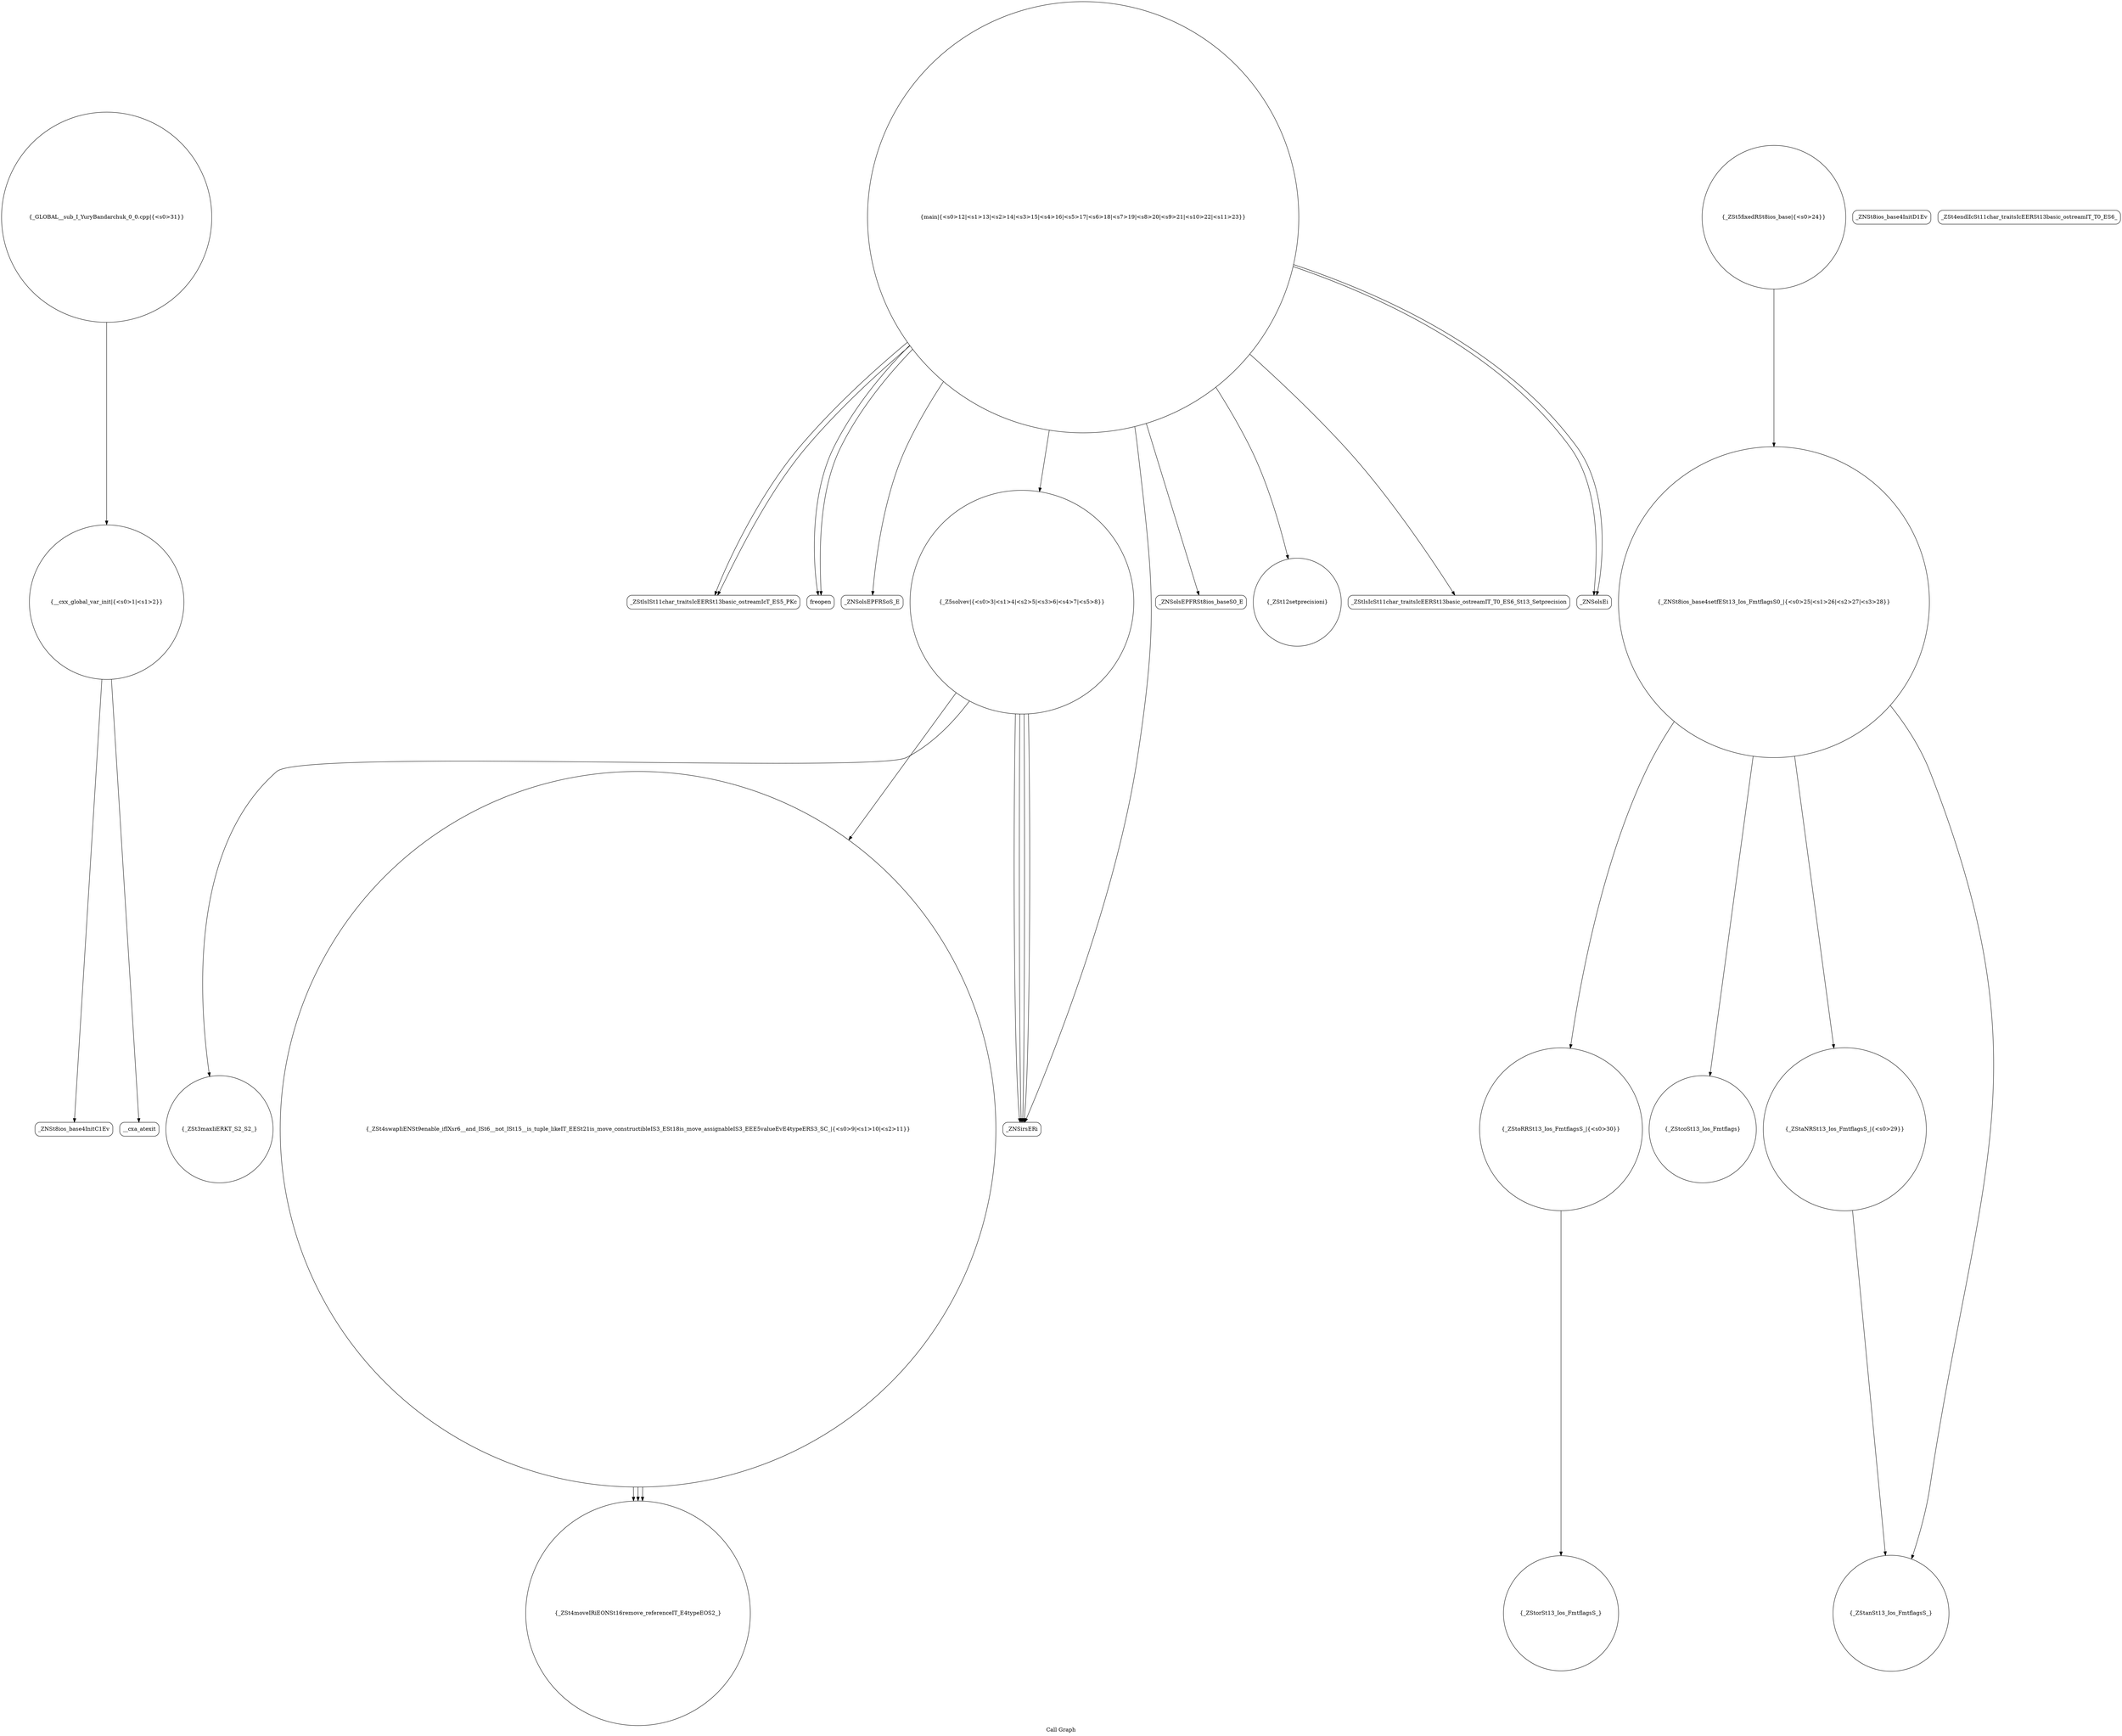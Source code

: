 digraph "Call Graph" {
	label="Call Graph";

	Node0x5590cbb7b6e0 [shape=record,shape=circle,label="{__cxx_global_var_init|{<s0>1|<s1>2}}"];
	Node0x5590cbb7b6e0:s0 -> Node0x5590cbb7bb70[color=black];
	Node0x5590cbb7b6e0:s1 -> Node0x5590cbb7bc70[color=black];
	Node0x5590cbb7be70 [shape=record,shape=circle,label="{_ZSt3maxIiERKT_S2_S2_}"];
	Node0x5590cbb7c1f0 [shape=record,shape=Mrecord,label="{_ZStlsISt11char_traitsIcEERSt13basic_ostreamIcT_ES5_PKc}"];
	Node0x5590cbb7c570 [shape=record,shape=circle,label="{_ZStoRRSt13_Ios_FmtflagsS_|{<s0>30}}"];
	Node0x5590cbb7c570:s0 -> Node0x5590cbb7c670[color=black];
	Node0x5590cbb7bbf0 [shape=record,shape=Mrecord,label="{_ZNSt8ios_base4InitD1Ev}"];
	Node0x5590cbb7bf70 [shape=record,shape=Mrecord,label="{freopen}"];
	Node0x5590cbb7c2f0 [shape=record,shape=Mrecord,label="{_ZNSolsEPFRSoS_E}"];
	Node0x5590cbb7c670 [shape=record,shape=circle,label="{_ZStorSt13_Ios_FmtflagsS_}"];
	Node0x5590cbb7bcf0 [shape=record,shape=circle,label="{_Z5solvev|{<s0>3|<s1>4|<s2>5|<s3>6|<s4>7|<s5>8}}"];
	Node0x5590cbb7bcf0:s0 -> Node0x5590cbb7bd70[color=black];
	Node0x5590cbb7bcf0:s1 -> Node0x5590cbb7bd70[color=black];
	Node0x5590cbb7bcf0:s2 -> Node0x5590cbb7bd70[color=black];
	Node0x5590cbb7bcf0:s3 -> Node0x5590cbb7bd70[color=black];
	Node0x5590cbb7bcf0:s4 -> Node0x5590cbb7bdf0[color=black];
	Node0x5590cbb7bcf0:s5 -> Node0x5590cbb7be70[color=black];
	Node0x5590cbb7c070 [shape=record,shape=Mrecord,label="{_ZNSolsEPFRSt8ios_baseS0_E}"];
	Node0x5590cbb7c3f0 [shape=record,shape=circle,label="{_ZNSt8ios_base4setfESt13_Ios_FmtflagsS0_|{<s0>25|<s1>26|<s2>27|<s3>28}}"];
	Node0x5590cbb7c3f0:s0 -> Node0x5590cbb7c4f0[color=black];
	Node0x5590cbb7c3f0:s1 -> Node0x5590cbb7c470[color=black];
	Node0x5590cbb7c3f0:s2 -> Node0x5590cbb7c5f0[color=black];
	Node0x5590cbb7c3f0:s3 -> Node0x5590cbb7c570[color=black];
	Node0x5590cbb7c770 [shape=record,shape=circle,label="{_GLOBAL__sub_I_YuryBandarchuk_0_0.cpp|{<s0>31}}"];
	Node0x5590cbb7c770:s0 -> Node0x5590cbb7b6e0[color=black];
	Node0x5590cbb7bdf0 [shape=record,shape=circle,label="{_ZSt4swapIiENSt9enable_ifIXsr6__and_ISt6__not_ISt15__is_tuple_likeIT_EESt21is_move_constructibleIS3_ESt18is_move_assignableIS3_EEE5valueEvE4typeERS3_SC_|{<s0>9|<s1>10|<s2>11}}"];
	Node0x5590cbb7bdf0:s0 -> Node0x5590cbb7c6f0[color=black];
	Node0x5590cbb7bdf0:s1 -> Node0x5590cbb7c6f0[color=black];
	Node0x5590cbb7bdf0:s2 -> Node0x5590cbb7c6f0[color=black];
	Node0x5590cbb7c170 [shape=record,shape=circle,label="{_ZSt12setprecisioni}"];
	Node0x5590cbb7c4f0 [shape=record,shape=circle,label="{_ZStcoSt13_Ios_Fmtflags}"];
	Node0x5590cbb7bb70 [shape=record,shape=Mrecord,label="{_ZNSt8ios_base4InitC1Ev}"];
	Node0x5590cbb7bef0 [shape=record,shape=circle,label="{main|{<s0>12|<s1>13|<s2>14|<s3>15|<s4>16|<s5>17|<s6>18|<s7>19|<s8>20|<s9>21|<s10>22|<s11>23}}"];
	Node0x5590cbb7bef0:s0 -> Node0x5590cbb7bf70[color=black];
	Node0x5590cbb7bef0:s1 -> Node0x5590cbb7bf70[color=black];
	Node0x5590cbb7bef0:s2 -> Node0x5590cbb7bd70[color=black];
	Node0x5590cbb7bef0:s3 -> Node0x5590cbb7c070[color=black];
	Node0x5590cbb7bef0:s4 -> Node0x5590cbb7c170[color=black];
	Node0x5590cbb7bef0:s5 -> Node0x5590cbb7bff0[color=black];
	Node0x5590cbb7bef0:s6 -> Node0x5590cbb7c1f0[color=black];
	Node0x5590cbb7bef0:s7 -> Node0x5590cbb7c270[color=black];
	Node0x5590cbb7bef0:s8 -> Node0x5590cbb7c1f0[color=black];
	Node0x5590cbb7bef0:s9 -> Node0x5590cbb7bcf0[color=black];
	Node0x5590cbb7bef0:s10 -> Node0x5590cbb7c270[color=black];
	Node0x5590cbb7bef0:s11 -> Node0x5590cbb7c2f0[color=black];
	Node0x5590cbb7c270 [shape=record,shape=Mrecord,label="{_ZNSolsEi}"];
	Node0x5590cbb7c5f0 [shape=record,shape=circle,label="{_ZStanSt13_Ios_FmtflagsS_}"];
	Node0x5590cbb7bc70 [shape=record,shape=Mrecord,label="{__cxa_atexit}"];
	Node0x5590cbb7bff0 [shape=record,shape=Mrecord,label="{_ZStlsIcSt11char_traitsIcEERSt13basic_ostreamIT_T0_ES6_St13_Setprecision}"];
	Node0x5590cbb7c370 [shape=record,shape=Mrecord,label="{_ZSt4endlIcSt11char_traitsIcEERSt13basic_ostreamIT_T0_ES6_}"];
	Node0x5590cbb7c6f0 [shape=record,shape=circle,label="{_ZSt4moveIRiEONSt16remove_referenceIT_E4typeEOS2_}"];
	Node0x5590cbb7bd70 [shape=record,shape=Mrecord,label="{_ZNSirsERi}"];
	Node0x5590cbb7c0f0 [shape=record,shape=circle,label="{_ZSt5fixedRSt8ios_base|{<s0>24}}"];
	Node0x5590cbb7c0f0:s0 -> Node0x5590cbb7c3f0[color=black];
	Node0x5590cbb7c470 [shape=record,shape=circle,label="{_ZStaNRSt13_Ios_FmtflagsS_|{<s0>29}}"];
	Node0x5590cbb7c470:s0 -> Node0x5590cbb7c5f0[color=black];
}
